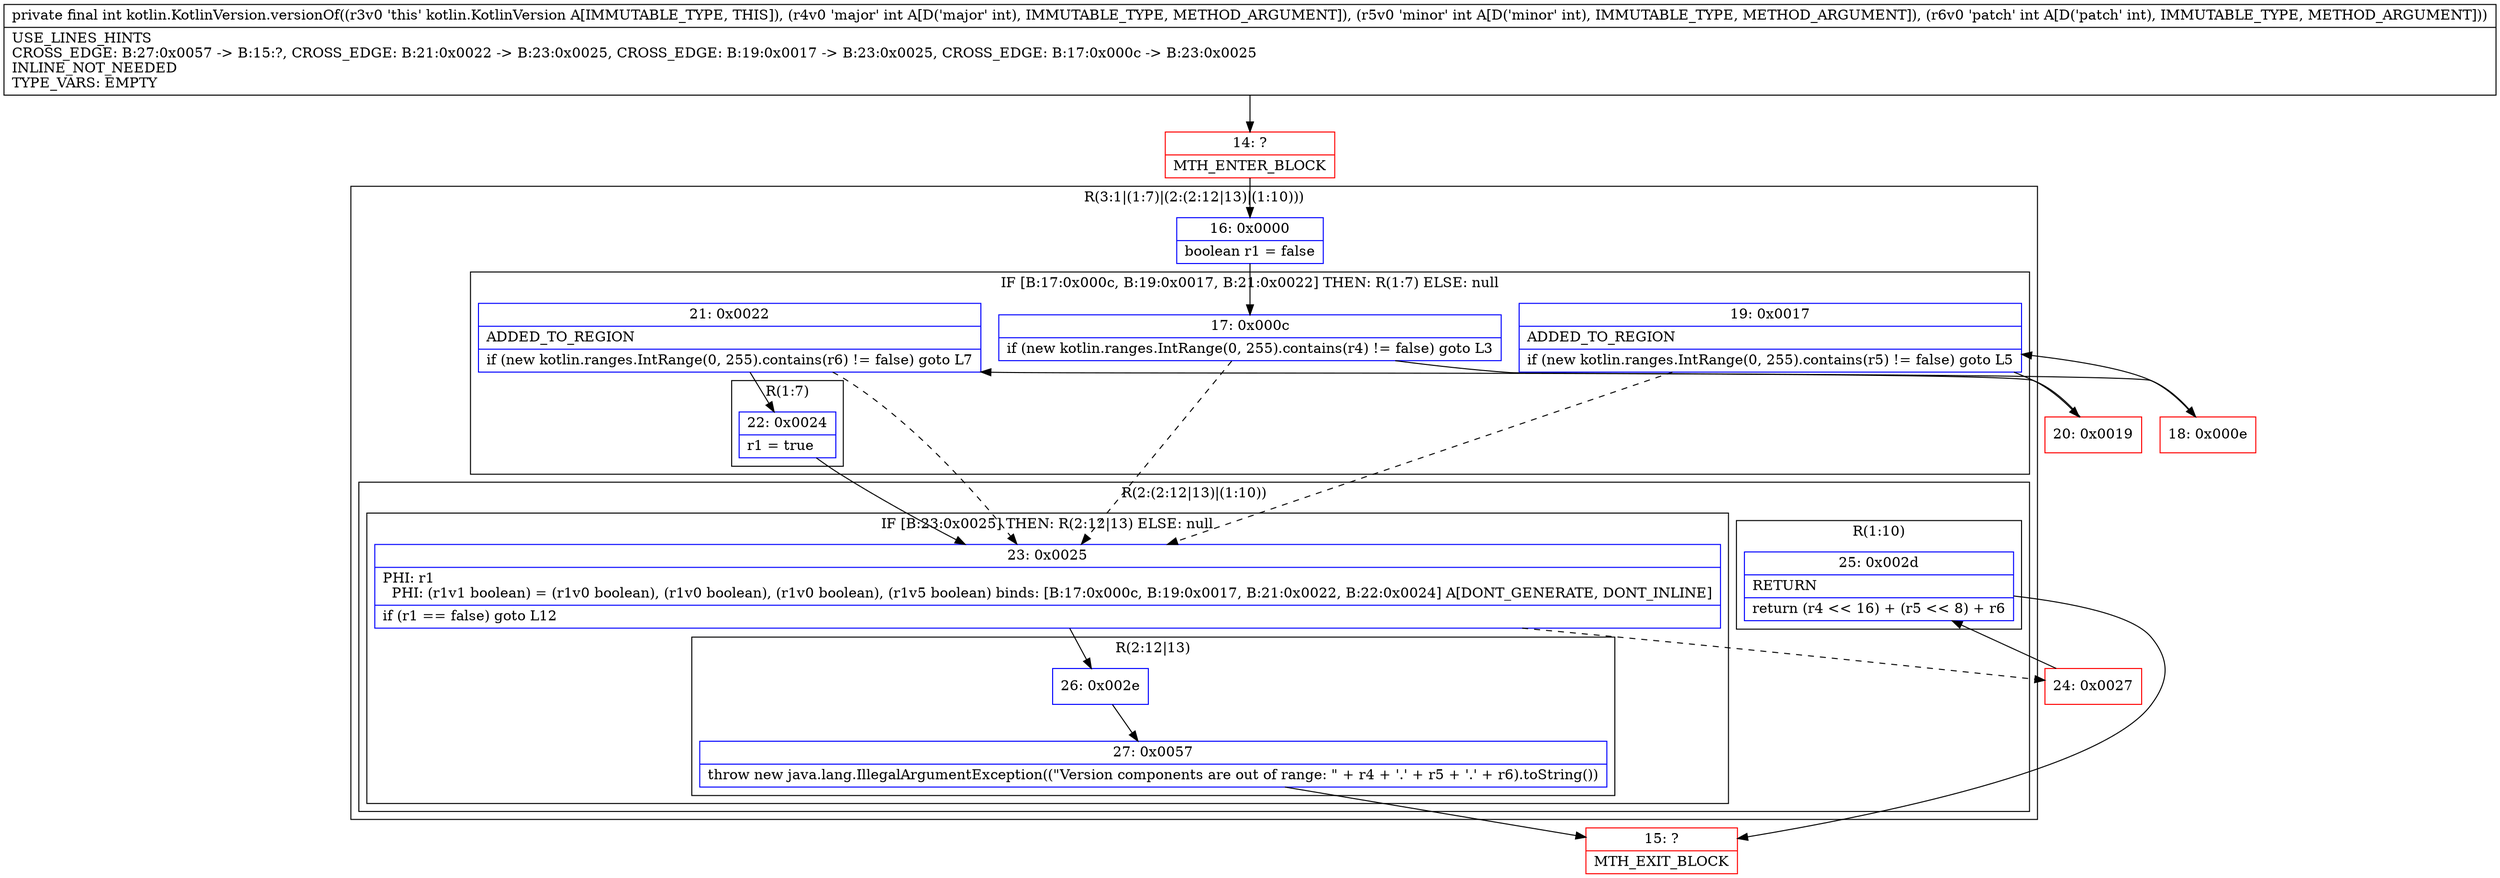 digraph "CFG forkotlin.KotlinVersion.versionOf(III)I" {
subgraph cluster_Region_578775394 {
label = "R(3:1|(1:7)|(2:(2:12|13)|(1:10)))";
node [shape=record,color=blue];
Node_16 [shape=record,label="{16\:\ 0x0000|boolean r1 = false\l}"];
subgraph cluster_IfRegion_69099496 {
label = "IF [B:17:0x000c, B:19:0x0017, B:21:0x0022] THEN: R(1:7) ELSE: null";
node [shape=record,color=blue];
Node_17 [shape=record,label="{17\:\ 0x000c|if (new kotlin.ranges.IntRange(0, 255).contains(r4) != false) goto L3\l}"];
Node_19 [shape=record,label="{19\:\ 0x0017|ADDED_TO_REGION\l|if (new kotlin.ranges.IntRange(0, 255).contains(r5) != false) goto L5\l}"];
Node_21 [shape=record,label="{21\:\ 0x0022|ADDED_TO_REGION\l|if (new kotlin.ranges.IntRange(0, 255).contains(r6) != false) goto L7\l}"];
subgraph cluster_Region_1486129603 {
label = "R(1:7)";
node [shape=record,color=blue];
Node_22 [shape=record,label="{22\:\ 0x0024|r1 = true\l}"];
}
}
subgraph cluster_Region_1484292065 {
label = "R(2:(2:12|13)|(1:10))";
node [shape=record,color=blue];
subgraph cluster_IfRegion_2028234271 {
label = "IF [B:23:0x0025] THEN: R(2:12|13) ELSE: null";
node [shape=record,color=blue];
Node_23 [shape=record,label="{23\:\ 0x0025|PHI: r1 \l  PHI: (r1v1 boolean) = (r1v0 boolean), (r1v0 boolean), (r1v0 boolean), (r1v5 boolean) binds: [B:17:0x000c, B:19:0x0017, B:21:0x0022, B:22:0x0024] A[DONT_GENERATE, DONT_INLINE]\l|if (r1 == false) goto L12\l}"];
subgraph cluster_Region_873010678 {
label = "R(2:12|13)";
node [shape=record,color=blue];
Node_26 [shape=record,label="{26\:\ 0x002e}"];
Node_27 [shape=record,label="{27\:\ 0x0057|throw new java.lang.IllegalArgumentException((\"Version components are out of range: \" + r4 + '.' + r5 + '.' + r6).toString())\l}"];
}
}
subgraph cluster_Region_1674751990 {
label = "R(1:10)";
node [shape=record,color=blue];
Node_25 [shape=record,label="{25\:\ 0x002d|RETURN\l|return (r4 \<\< 16) + (r5 \<\< 8) + r6\l}"];
}
}
}
Node_14 [shape=record,color=red,label="{14\:\ ?|MTH_ENTER_BLOCK\l}"];
Node_18 [shape=record,color=red,label="{18\:\ 0x000e}"];
Node_20 [shape=record,color=red,label="{20\:\ 0x0019}"];
Node_24 [shape=record,color=red,label="{24\:\ 0x0027}"];
Node_15 [shape=record,color=red,label="{15\:\ ?|MTH_EXIT_BLOCK\l}"];
MethodNode[shape=record,label="{private final int kotlin.KotlinVersion.versionOf((r3v0 'this' kotlin.KotlinVersion A[IMMUTABLE_TYPE, THIS]), (r4v0 'major' int A[D('major' int), IMMUTABLE_TYPE, METHOD_ARGUMENT]), (r5v0 'minor' int A[D('minor' int), IMMUTABLE_TYPE, METHOD_ARGUMENT]), (r6v0 'patch' int A[D('patch' int), IMMUTABLE_TYPE, METHOD_ARGUMENT]))  | USE_LINES_HINTS\lCROSS_EDGE: B:27:0x0057 \-\> B:15:?, CROSS_EDGE: B:21:0x0022 \-\> B:23:0x0025, CROSS_EDGE: B:19:0x0017 \-\> B:23:0x0025, CROSS_EDGE: B:17:0x000c \-\> B:23:0x0025\lINLINE_NOT_NEEDED\lTYPE_VARS: EMPTY\l}"];
MethodNode -> Node_14;Node_16 -> Node_17;
Node_17 -> Node_18;
Node_17 -> Node_23[style=dashed];
Node_19 -> Node_20;
Node_19 -> Node_23[style=dashed];
Node_21 -> Node_22;
Node_21 -> Node_23[style=dashed];
Node_22 -> Node_23;
Node_23 -> Node_24[style=dashed];
Node_23 -> Node_26;
Node_26 -> Node_27;
Node_27 -> Node_15;
Node_25 -> Node_15;
Node_14 -> Node_16;
Node_18 -> Node_19;
Node_20 -> Node_21;
Node_24 -> Node_25;
}

